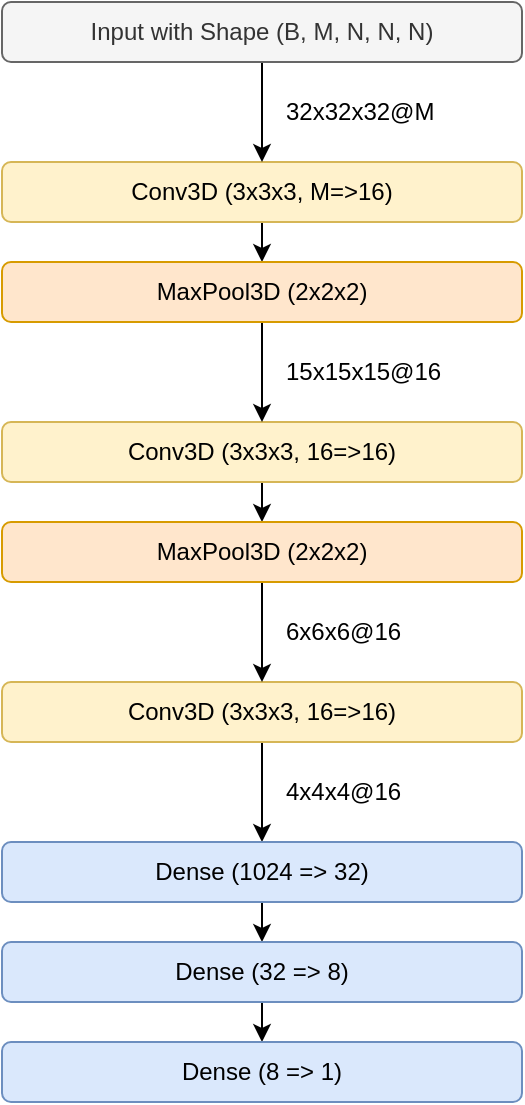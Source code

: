 <mxfile version="14.6.3" type="device"><diagram id="5qBoFy57j0bTeN94xgZS" name="Page-1"><mxGraphModel dx="652" dy="394" grid="1" gridSize="10" guides="1" tooltips="1" connect="1" arrows="1" fold="1" page="1" pageScale="1" pageWidth="1169" pageHeight="827" math="0" shadow="0"><root><mxCell id="0"/><mxCell id="1" parent="0"/><mxCell id="-cskrDSh_KA6iS4CnIxq-7" style="edgeStyle=orthogonalEdgeStyle;rounded=0;orthogonalLoop=1;jettySize=auto;html=1;exitX=0.5;exitY=1;exitDx=0;exitDy=0;entryX=0.5;entryY=0;entryDx=0;entryDy=0;" edge="1" parent="1" source="-cskrDSh_KA6iS4CnIxq-1" target="-cskrDSh_KA6iS4CnIxq-4"><mxGeometry relative="1" as="geometry"/></mxCell><mxCell id="-cskrDSh_KA6iS4CnIxq-1" value="Conv3D (3x3x3, M=&amp;gt;16)" style="rounded=1;whiteSpace=wrap;html=1;fillColor=#fff2cc;strokeColor=#d6b656;" vertex="1" parent="1"><mxGeometry x="420" y="240" width="260" height="30" as="geometry"/></mxCell><mxCell id="-cskrDSh_KA6iS4CnIxq-18" style="edgeStyle=orthogonalEdgeStyle;rounded=0;orthogonalLoop=1;jettySize=auto;html=1;exitX=0.5;exitY=1;exitDx=0;exitDy=0;entryX=0.5;entryY=0;entryDx=0;entryDy=0;" edge="1" parent="1" source="-cskrDSh_KA6iS4CnIxq-2" target="-cskrDSh_KA6iS4CnIxq-15"><mxGeometry relative="1" as="geometry"/></mxCell><mxCell id="-cskrDSh_KA6iS4CnIxq-2" value="Conv3D (3x3x3, 16=&amp;gt;16)" style="rounded=1;whiteSpace=wrap;html=1;fillColor=#fff2cc;strokeColor=#d6b656;" vertex="1" parent="1"><mxGeometry x="420" y="500" width="260" height="30" as="geometry"/></mxCell><mxCell id="-cskrDSh_KA6iS4CnIxq-9" style="edgeStyle=orthogonalEdgeStyle;rounded=0;orthogonalLoop=1;jettySize=auto;html=1;exitX=0.5;exitY=1;exitDx=0;exitDy=0;entryX=0.5;entryY=0;entryDx=0;entryDy=0;" edge="1" parent="1" source="-cskrDSh_KA6iS4CnIxq-3" target="-cskrDSh_KA6iS4CnIxq-6"><mxGeometry relative="1" as="geometry"/></mxCell><mxCell id="-cskrDSh_KA6iS4CnIxq-3" value="Conv3D (3x3x3, 16=&amp;gt;16)" style="rounded=1;whiteSpace=wrap;html=1;fillColor=#fff2cc;strokeColor=#d6b656;" vertex="1" parent="1"><mxGeometry x="420" y="370" width="260" height="30" as="geometry"/></mxCell><mxCell id="-cskrDSh_KA6iS4CnIxq-8" style="edgeStyle=orthogonalEdgeStyle;rounded=0;orthogonalLoop=1;jettySize=auto;html=1;exitX=0.5;exitY=1;exitDx=0;exitDy=0;entryX=0.5;entryY=0;entryDx=0;entryDy=0;" edge="1" parent="1" source="-cskrDSh_KA6iS4CnIxq-4" target="-cskrDSh_KA6iS4CnIxq-3"><mxGeometry relative="1" as="geometry"/></mxCell><mxCell id="-cskrDSh_KA6iS4CnIxq-4" value="MaxPool3D (2x2x2)" style="rounded=1;whiteSpace=wrap;html=1;fillColor=#ffe6cc;strokeColor=#d79b00;" vertex="1" parent="1"><mxGeometry x="420" y="290" width="260" height="30" as="geometry"/></mxCell><mxCell id="-cskrDSh_KA6iS4CnIxq-10" style="edgeStyle=orthogonalEdgeStyle;rounded=0;orthogonalLoop=1;jettySize=auto;html=1;exitX=0.5;exitY=1;exitDx=0;exitDy=0;entryX=0.5;entryY=0;entryDx=0;entryDy=0;" edge="1" parent="1" source="-cskrDSh_KA6iS4CnIxq-6" target="-cskrDSh_KA6iS4CnIxq-2"><mxGeometry relative="1" as="geometry"/></mxCell><mxCell id="-cskrDSh_KA6iS4CnIxq-6" value="MaxPool3D (2x2x2)" style="rounded=1;whiteSpace=wrap;html=1;fillColor=#ffe6cc;strokeColor=#d79b00;" vertex="1" parent="1"><mxGeometry x="420" y="420" width="260" height="30" as="geometry"/></mxCell><mxCell id="-cskrDSh_KA6iS4CnIxq-12" style="edgeStyle=orthogonalEdgeStyle;rounded=0;orthogonalLoop=1;jettySize=auto;html=1;exitX=0.5;exitY=1;exitDx=0;exitDy=0;entryX=0.5;entryY=0;entryDx=0;entryDy=0;" edge="1" parent="1" source="-cskrDSh_KA6iS4CnIxq-11" target="-cskrDSh_KA6iS4CnIxq-1"><mxGeometry relative="1" as="geometry"/></mxCell><mxCell id="-cskrDSh_KA6iS4CnIxq-11" value="Input with Shape (B, M, N, N, N)" style="rounded=1;whiteSpace=wrap;html=1;fillColor=#f5f5f5;strokeColor=#666666;fontColor=#333333;" vertex="1" parent="1"><mxGeometry x="420" y="160" width="260" height="30" as="geometry"/></mxCell><mxCell id="-cskrDSh_KA6iS4CnIxq-13" value="32x32x32@M" style="text;html=1;strokeColor=none;fillColor=none;align=left;verticalAlign=middle;whiteSpace=wrap;rounded=0;" vertex="1" parent="1"><mxGeometry x="560" y="190" width="120" height="50" as="geometry"/></mxCell><mxCell id="-cskrDSh_KA6iS4CnIxq-19" style="edgeStyle=orthogonalEdgeStyle;rounded=0;orthogonalLoop=1;jettySize=auto;html=1;exitX=0.5;exitY=1;exitDx=0;exitDy=0;entryX=0.5;entryY=0;entryDx=0;entryDy=0;" edge="1" parent="1" source="-cskrDSh_KA6iS4CnIxq-15" target="-cskrDSh_KA6iS4CnIxq-16"><mxGeometry relative="1" as="geometry"/></mxCell><mxCell id="-cskrDSh_KA6iS4CnIxq-15" value="Dense (1024 =&amp;gt; 32)" style="rounded=1;whiteSpace=wrap;html=1;fillColor=#dae8fc;strokeColor=#6c8ebf;" vertex="1" parent="1"><mxGeometry x="420" y="580" width="260" height="30" as="geometry"/></mxCell><mxCell id="-cskrDSh_KA6iS4CnIxq-20" style="edgeStyle=orthogonalEdgeStyle;rounded=0;orthogonalLoop=1;jettySize=auto;html=1;exitX=0.5;exitY=1;exitDx=0;exitDy=0;entryX=0.5;entryY=0;entryDx=0;entryDy=0;" edge="1" parent="1" source="-cskrDSh_KA6iS4CnIxq-16" target="-cskrDSh_KA6iS4CnIxq-17"><mxGeometry relative="1" as="geometry"/></mxCell><mxCell id="-cskrDSh_KA6iS4CnIxq-16" value="Dense (32 =&amp;gt; 8)" style="rounded=1;whiteSpace=wrap;html=1;fillColor=#dae8fc;strokeColor=#6c8ebf;" vertex="1" parent="1"><mxGeometry x="420" y="630" width="260" height="30" as="geometry"/></mxCell><mxCell id="-cskrDSh_KA6iS4CnIxq-17" value="Dense (8 =&amp;gt; 1)" style="rounded=1;whiteSpace=wrap;html=1;fillColor=#dae8fc;strokeColor=#6c8ebf;" vertex="1" parent="1"><mxGeometry x="420" y="680" width="260" height="30" as="geometry"/></mxCell><mxCell id="-cskrDSh_KA6iS4CnIxq-21" value="15x15x15@16" style="text;html=1;strokeColor=none;fillColor=none;align=left;verticalAlign=middle;whiteSpace=wrap;rounded=0;" vertex="1" parent="1"><mxGeometry x="560" y="320" width="120" height="50" as="geometry"/></mxCell><mxCell id="-cskrDSh_KA6iS4CnIxq-22" value="6x6x6@16" style="text;html=1;strokeColor=none;fillColor=none;align=left;verticalAlign=middle;whiteSpace=wrap;rounded=0;" vertex="1" parent="1"><mxGeometry x="560" y="450" width="120" height="50" as="geometry"/></mxCell><mxCell id="-cskrDSh_KA6iS4CnIxq-23" value="4x4x4@16" style="text;html=1;strokeColor=none;fillColor=none;align=left;verticalAlign=middle;whiteSpace=wrap;rounded=0;" vertex="1" parent="1"><mxGeometry x="560" y="530" width="120" height="50" as="geometry"/></mxCell></root></mxGraphModel></diagram></mxfile>